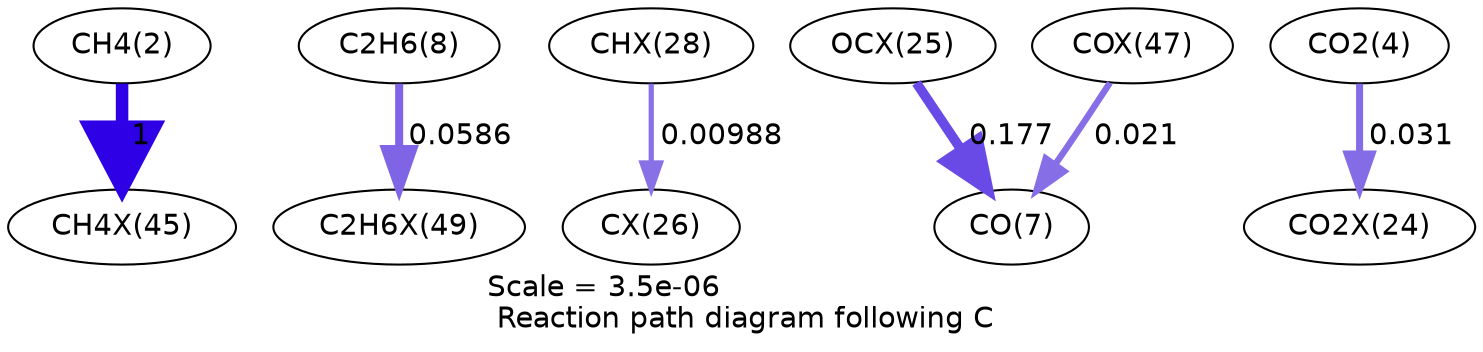 digraph reaction_paths {
center=1;
s4 -> s32[fontname="Helvetica", penwidth=6, arrowsize=3, color="0.7, 1.5, 0.9"
, label=" 1"];
s10 -> s34[fontname="Helvetica", penwidth=3.86, arrowsize=1.93, color="0.7, 0.559, 0.9"
, label=" 0.0586"];
s31 -> s29[fontname="Helvetica", penwidth=2.51, arrowsize=1.26, color="0.7, 0.51, 0.9"
, label=" 0.00988"];
s28 -> s9[fontname="Helvetica", penwidth=4.69, arrowsize=2.35, color="0.7, 0.677, 0.9"
, label=" 0.177"];
s33 -> s9[fontname="Helvetica", penwidth=3.08, arrowsize=1.54, color="0.7, 0.521, 0.9"
, label=" 0.021"];
s6 -> s27[fontname="Helvetica", penwidth=3.38, arrowsize=1.69, color="0.7, 0.531, 0.9"
, label=" 0.031"];
s4 [ fontname="Helvetica", label="CH4(2)"];
s6 [ fontname="Helvetica", label="CO2(4)"];
s9 [ fontname="Helvetica", label="CO(7)"];
s10 [ fontname="Helvetica", label="C2H6(8)"];
s27 [ fontname="Helvetica", label="CO2X(24)"];
s28 [ fontname="Helvetica", label="OCX(25)"];
s29 [ fontname="Helvetica", label="CX(26)"];
s31 [ fontname="Helvetica", label="CHX(28)"];
s32 [ fontname="Helvetica", label="CH4X(45)"];
s33 [ fontname="Helvetica", label="COX(47)"];
s34 [ fontname="Helvetica", label="C2H6X(49)"];
 label = "Scale = 3.5e-06\l Reaction path diagram following C";
 fontname = "Helvetica";
}
